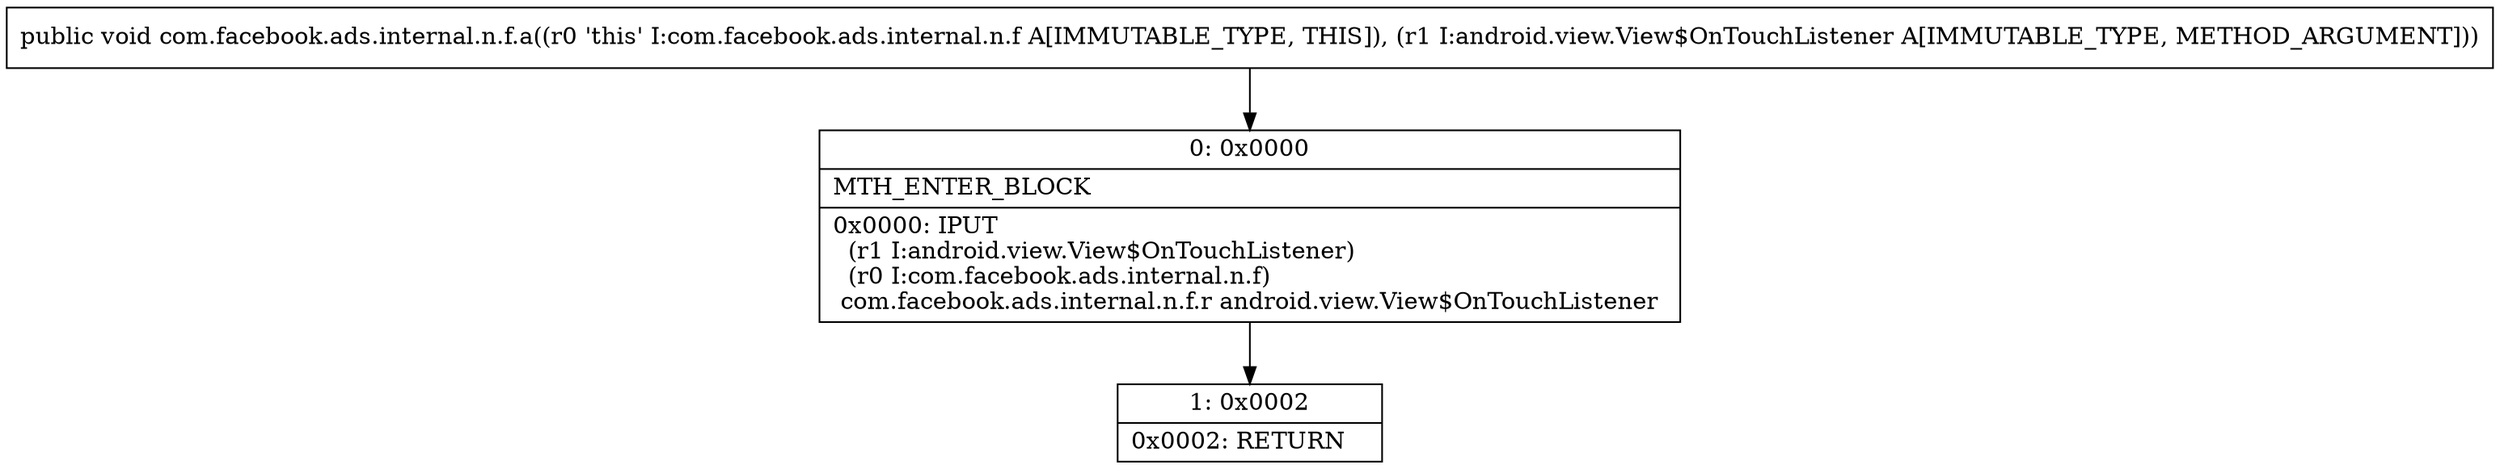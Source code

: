 digraph "CFG forcom.facebook.ads.internal.n.f.a(Landroid\/view\/View$OnTouchListener;)V" {
Node_0 [shape=record,label="{0\:\ 0x0000|MTH_ENTER_BLOCK\l|0x0000: IPUT  \l  (r1 I:android.view.View$OnTouchListener)\l  (r0 I:com.facebook.ads.internal.n.f)\l com.facebook.ads.internal.n.f.r android.view.View$OnTouchListener \l}"];
Node_1 [shape=record,label="{1\:\ 0x0002|0x0002: RETURN   \l}"];
MethodNode[shape=record,label="{public void com.facebook.ads.internal.n.f.a((r0 'this' I:com.facebook.ads.internal.n.f A[IMMUTABLE_TYPE, THIS]), (r1 I:android.view.View$OnTouchListener A[IMMUTABLE_TYPE, METHOD_ARGUMENT])) }"];
MethodNode -> Node_0;
Node_0 -> Node_1;
}

